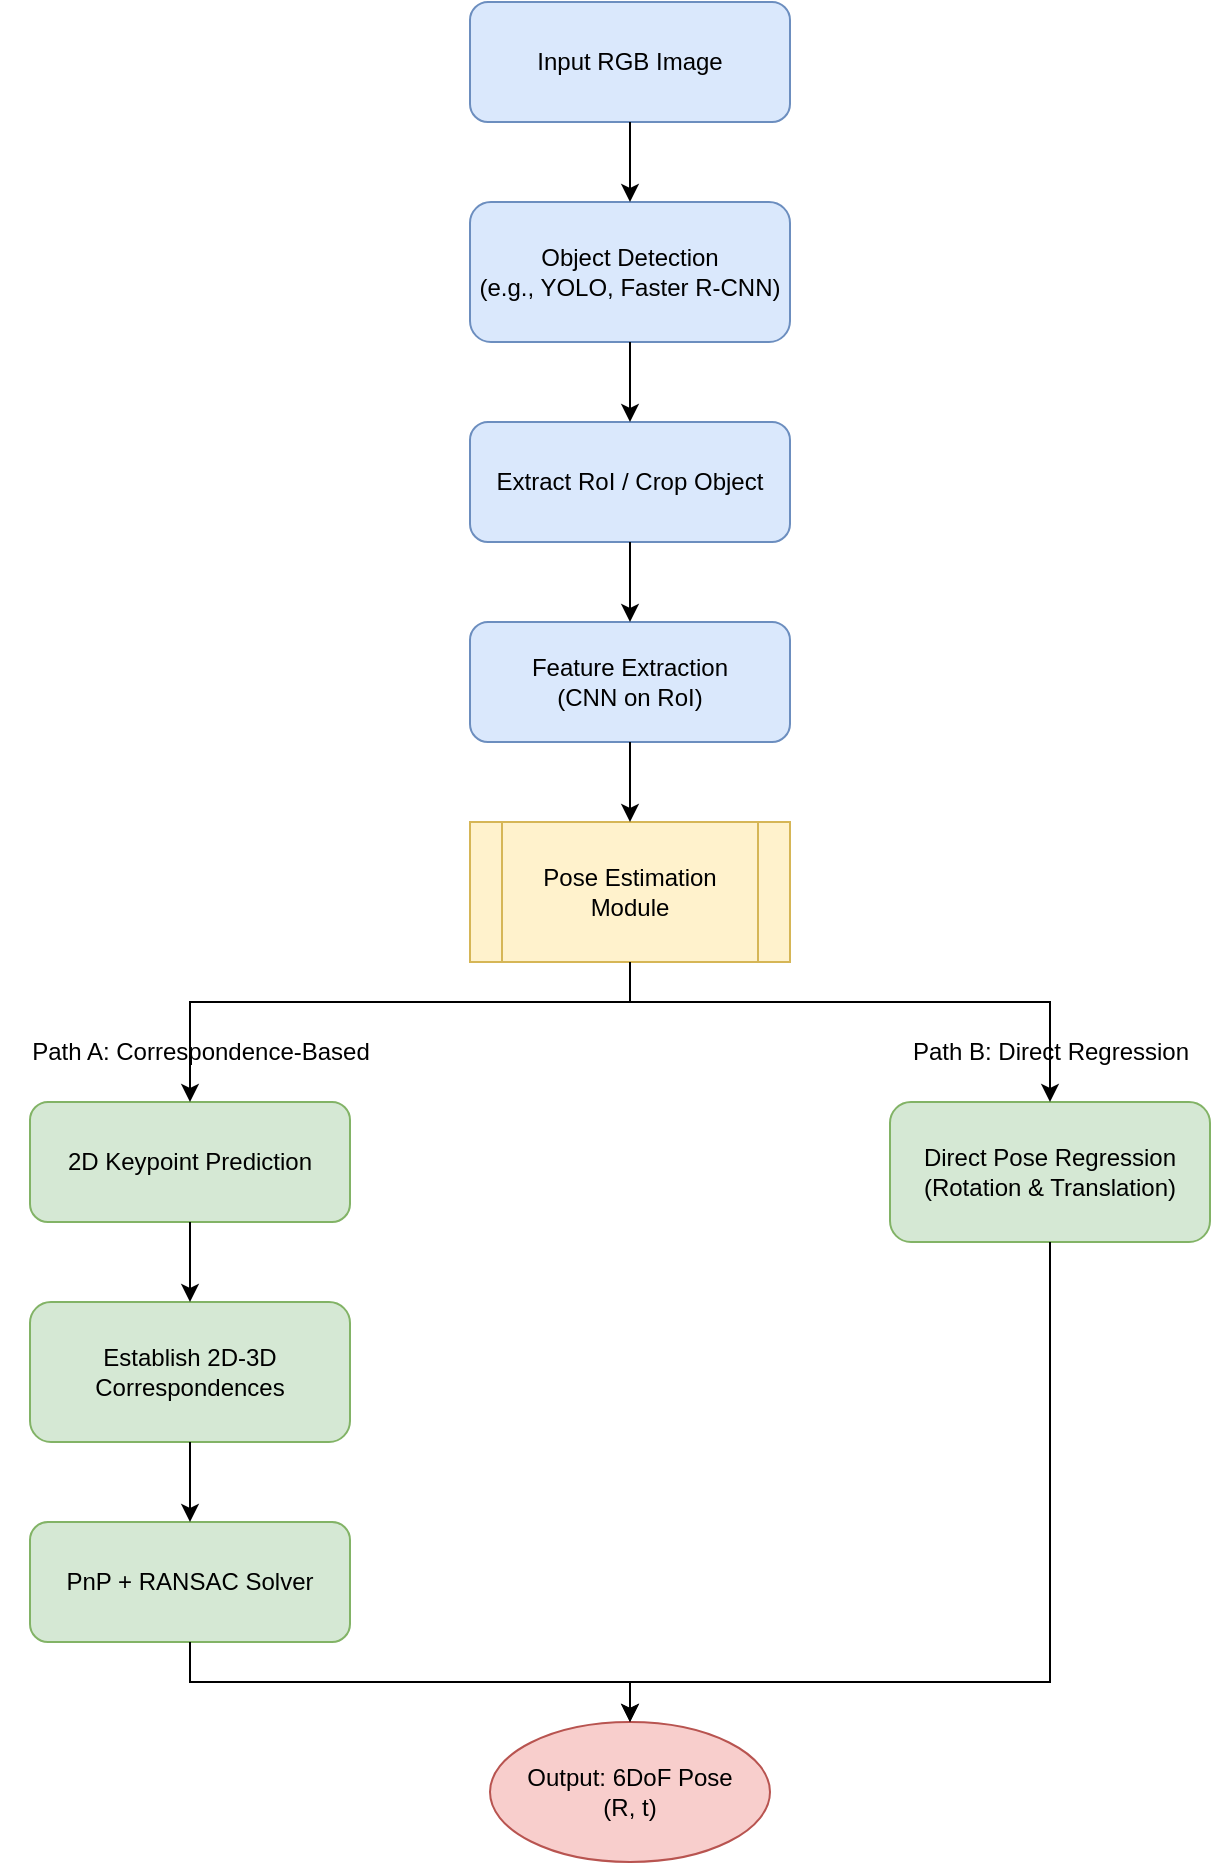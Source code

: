 <mxfile version="20.8.23" type="device">
  <diagram id="rgb_pipeline" name="RGB-based 6DoF Pose Estimation">
    <mxGraphModel dx="1426" dy="794" grid="1" gridSize="10" guides="1" tooltips="1" connect="1" arrows="1" fold="1" page="1" pageScale="1" pageWidth="850" pageHeight="1100" math="0" shadow="0">
      <root>
        <mxCell id="0" />
        <mxCell id="1" parent="0" />
        <mxCell id="2" value="Input RGB Image" style="rounded=1;whiteSpace=wrap;html=1;fillColor=#dae8fc;strokeColor=#6c8ebf;" vertex="1" parent="1">
          <mxGeometry x="320" y="40" width="160" height="60" as="geometry" />
        </mxCell>
        <mxCell id="3" value="Object Detection&lt;br&gt;(e.g., YOLO, Faster R-CNN)" style="rounded=1;whiteSpace=wrap;html=1;fillColor=#dae8fc;strokeColor=#6c8ebf;" vertex="1" parent="1">
          <mxGeometry x="320" y="140" width="160" height="70" as="geometry" />
        </mxCell>
        <mxCell id="4" value="Extract RoI / Crop Object" style="rounded=1;whiteSpace=wrap;html=1;fillColor=#dae8fc;strokeColor=#6c8ebf;" vertex="1" parent="1">
          <mxGeometry x="320" y="250" width="160" height="60" as="geometry" />
        </mxCell>
        <mxCell id="5" value="Feature Extraction&lt;br&gt;(CNN on RoI)" style="rounded=1;whiteSpace=wrap;html=1;fillColor=#dae8fc;strokeColor=#6c8ebf;" vertex="1" parent="1">
          <mxGeometry x="320" y="350" width="160" height="60" as="geometry" />
        </mxCell>
        <mxCell id="6" value="Pose Estimation Module" style="shape=process;whiteSpace=wrap;html=1;backgroundOutline=1;fillColor=#fff2cc;strokeColor=#d6b656;" vertex="1" parent="1">
          <mxGeometry x="320" y="450" width="160" height="70" as="geometry" />
        </mxCell>
        <mxCell id="7" value="Path A: Correspondence-Based" style="text;html=1;align=center;verticalAlign=middle;resizable=0;points=;autosize=1;strokeColor=none;fillColor=none;" vertex="1" parent="1">
          <mxGeometry x="85" y="550" width="200" height="30" as="geometry" />
        </mxCell>
        <mxCell id="8" value="2D Keypoint Prediction" style="rounded=1;whiteSpace=wrap;html=1;fillColor=#d5e8d4;strokeColor=#82b366;" vertex="1" parent="1">
          <mxGeometry x="100" y="590" width="160" height="60" as="geometry" />
        </mxCell>
        <mxCell id="9" value="Establish 2D-3D Correspondences" style="rounded=1;whiteSpace=wrap;html=1;fillColor=#d5e8d4;strokeColor=#82b366;" vertex="1" parent="1">
          <mxGeometry x="100" y="690" width="160" height="70" as="geometry" />
        </mxCell>
        <mxCell id="10" value="PnP + RANSAC Solver" style="rounded=1;whiteSpace=wrap;html=1;fillColor=#d5e8d4;strokeColor=#82b366;" vertex="1" parent="1">
          <mxGeometry x="100" y="800" width="160" height="60" as="geometry" />
        </mxCell>
        <mxCell id="11" value="Path B: Direct Regression" style="text;html=1;align=center;verticalAlign=middle;resizable=0;points=;autosize=1;strokeColor=none;fillColor=none;" vertex="1" parent="1">
          <mxGeometry x="530" y="550" width="160" height="30" as="geometry" />
        </mxCell>
        <mxCell id="12" value="Direct Pose Regression&lt;br&gt;(Rotation &amp;amp; Translation)" style="rounded=1;whiteSpace=wrap;html=1;fillColor=#d5e8d4;strokeColor=#82b366;" vertex="1" parent="1">
          <mxGeometry x="530" y="590" width="160" height="70" as="geometry" />
        </mxCell>
        <mxCell id="13" value="Output: 6DoF Pose&lt;br&gt;(R, t)" style="ellipse;whiteSpace=wrap;html=1;fillColor=#f8cecc;strokeColor=#b85450;" vertex="1" parent="1">
          <mxGeometry x="330" y="900" width="140" height="70" as="geometry" />
        </mxCell>
        <mxCell id="14" style="edgeStyle=orthogonalEdgeStyle;rounded=0;orthogonalLoop=1;jettySize=auto;html=1;entryX=0.5;entryY=0;entryDx=0;entryDy=0;" edge="1" parent="1" source="2" target="3">
          <mxGeometry relative="1" as="geometry" />
        </mxCell>
        <mxCell id="15" style="edgeStyle=orthogonalEdgeStyle;rounded=0;orthogonalLoop=1;jettySize=auto;html=1;entryX=0.5;entryY=0;entryDx=0;entryDy=0;" edge="1" parent="1" source="3" target="4">
          <mxGeometry relative="1" as="geometry" />
        </mxCell>
        <mxCell id="16" style="edgeStyle=orthogonalEdgeStyle;rounded=0;orthogonalLoop=1;jettySize=auto;html=1;entryX=0.5;entryY=0;entryDx=0;entryDy=0;" edge="1" parent="1" source="4" target="5">
          <mxGeometry relative="1" as="geometry" />
        </mxCell>
        <mxCell id="17" style="edgeStyle=orthogonalEdgeStyle;rounded=0;orthogonalLoop=1;jettySize=auto;html=1;entryX=0.5;entryY=0;entryDx=0;entryDy=0;" edge="1" parent="1" source="5" target="6">
          <mxGeometry relative="1" as="geometry" />
        </mxCell>
        <mxCell id="18" style="edgeStyle=orthogonalEdgeStyle;rounded=0;orthogonalLoop=1;jettySize=auto;html=1;entryX=0.5;entryY=0;entryDx=0;entryDy=0;" edge="1" parent="1" source="6" target="8">
          <mxGeometry relative="1" as="geometry">
            <mxPoint x="180" y="540" as="targetPoint" />
            <Array as="points">
              <mxPoint x="400" y="540" />
              <mxPoint x="180" y="540" />
            </Array>
          </mxGeometry>
        </mxCell>
        <mxCell id="19" style="edgeStyle=orthogonalEdgeStyle;rounded=0;orthogonalLoop=1;jettySize=auto;html=1;entryX=0.5;entryY=0;entryDx=0;entryDy=0;" edge="1" parent="1" source="6" target="12">
          <mxGeometry relative="1" as="geometry">
            <mxPoint x="610" y="540" as="targetPoint" />
            <Array as="points">
              <mxPoint x="400" y="540" />
              <mxPoint x="610" y="540" />
            </Array>
          </mxGeometry>
        </mxCell>
        <mxCell id="20" style="edgeStyle=orthogonalEdgeStyle;rounded=0;orthogonalLoop=1;jettySize=auto;html=1;entryX=0.5;entryY=0;entryDx=0;entryDy=0;" edge="1" parent="1" source="8" target="9">
          <mxGeometry relative="1" as="geometry" />
        </mxCell>
        <mxCell id="21" style="edgeStyle=orthogonalEdgeStyle;rounded=0;orthogonalLoop=1;jettySize=auto;html=1;entryX=0.5;entryY=0;entryDx=0;entryDy=0;" edge="1" parent="1" source="9" target="10">
          <mxGeometry relative="1" as="geometry" />
        </mxCell>
        <mxCell id="22" style="edgeStyle=orthogonalEdgeStyle;rounded=0;orthogonalLoop=1;jettySize=auto;html=1;entryX=0.5;entryY=0;entryDx=0;entryDy=0;" edge="1" parent="1" source="10" target="13">
          <mxGeometry relative="1" as="geometry">
            <mxPoint x="180" y="880" as="sourcePoint" />
            <Array as="points">
              <mxPoint x="180" y="880" />
              <mxPoint x="400" y="880" />
            </Array>
          </mxGeometry>
        </mxCell>
        <mxCell id="23" style="edgeStyle=orthogonalEdgeStyle;rounded=0;orthogonalLoop=1;jettySize=auto;html=1;entryX=0.5;entryY=0;entryDx=0;entryDy=0;" edge="1" parent="1" source="12" target="13">
          <mxGeometry relative="1" as="geometry">
            <mxPoint x="610" y="880" as="sourcePoint" />
            <Array as="points">
              <mxPoint x="610" y="880" />
              <mxPoint x="400" y="880" />
            </Array>
          </mxGeometry>
        </mxCell>
      </root>
    </mxGraphModel>
  </diagram>
  <diagram id="rgbd_pipeline" name="RGB-D / Point Cloud-based 6DoF Pose Estimation">
    <mxGraphModel dx="1426" dy="794" grid="1" gridSize="10" guides="1" tooltips="1" connect="1" arrows="1" fold="1" page="1" pageScale="1" pageWidth="1100" pageHeight="850" math="0" shadow="0">
      <root>
        <mxCell id="0" />
        <mxCell id="1" parent="0" />
        <mxCell id="100" value="Input RGB-D Image" style="rounded=1;whiteSpace=wrap;html=1;fillColor=#dae8fc;strokeColor=#6c8ebf;" vertex="1" parent="1">
          <mxGeometry x="450" y="40" width="160" height="60" as="geometry" />
        </mxCell>
        <mxCell id="101" value="Data Processing" style="shape=process;whiteSpace=wrap;html=1;backgroundOutline=1;fillColor=#fff2cc;strokeColor=#d6b656;" vertex="1" parent="1">
          <mxGeometry x="450" y="140" width="160" height="70" as="geometry" />
        </mxCell>
        <mxCell id="102" value="RGB Stream" style="rounded=1;whiteSpace=wrap;html=1;fillColor=#d5e8d4;strokeColor=#82b366;" vertex="1" parent="1">
          <mxGeometry x="250" y="250" width="120" height="50" as="geometry" />
        </mxCell>
        <mxCell id="103" value="Depth Stream" style="rounded=1;whiteSpace=wrap;html=1;fillColor=#d5e8d4;strokeColor=#82b366;" vertex="1" parent="1">
          <mxGeometry x="650" y="250" width="120" height="50" as="geometry" />
        </mxCell>
        <mxCell id="104" value="RGB Feature Extraction" style="rounded=1;whiteSpace=wrap;html=1;fillColor=#d5e8d4;strokeColor=#82b366;" vertex="1" parent="1">
          <mxGeometry x="220" y="340" width="180" height="60" as="geometry" />
        </mxCell>
        <mxCell id="105" value="Convert Depth to Point Cloud" style="rounded=1;whiteSpace=wrap;html=1;fillColor=#d5e8d4;strokeColor=#82b366;" vertex="1" parent="1">
          <mxGeometry x="620" y="340" width="180" height="60" as="geometry" />
        </mxCell>
        <mxCell id="106" value="Point Cloud Feature Extraction&lt;br&gt;(e.g., PointNet, DGCNN)" style="rounded=1;whiteSpace=wrap;html=1;fillColor=#d5e8d4;strokeColor=#82b366;" vertex="1" parent="1">
          <mxGeometry x="620" y="440" width="180" height="70" as="geometry" />
        </mxCell>
        <mxCell id="107" value="Object Segmentation / RoI Cropping&lt;br&gt;(from RGB/Depth/Point Cloud)" style="rounded=1;whiteSpace=wrap;html=1;fillColor=#dae8fc;strokeColor=#6c8ebf;" vertex="1" parent="1">
          <mxGeometry x="410" y="440" width="200" height="70" as="geometry" />
        </mxCell>
        <mxCell id="108" value="Feature Fusion (Optional)" style="rounded=1;whiteSpace=wrap;html=1;fillColor=#e1d5e7;strokeColor=#9673a6;" vertex="1" parent="1">
          <mxGeometry x="425" y="550" width="210" height="60" as="geometry" />
        </mxCell>
        <mxCell id="109" value="Pose Estimation Module" style="shape=process;whiteSpace=wrap;html=1;backgroundOutline=1;fillColor=#fff2cc;strokeColor=#d6b656;" vertex="1" parent="1">
          <mxGeometry x="425" y="650" width="210" height="70" as="geometry" />
        </mxCell>
        <mxCell id="110" value="Path A: Correspondence-Based&lt;br&gt;(3D Keypoints, PPF, etc.)&lt;br&gt;+ PnP/Kabsch Solver" style="rounded=1;whiteSpace=wrap;html=1;fillColor=#d5e8d4;strokeColor=#82b366;" vertex="1" parent="1">
          <mxGeometry x="80" y="760" width="200" height="90" as="geometry" />
        </mxCell>
        <mxCell id="111" value="Path B: Direct Regression&lt;br&gt;(from fused/individual features)" style="rounded=1;whiteSpace=wrap;html=1;fillColor=#d5e8d4;strokeColor=#82b366;" vertex="1" parent="1">
          <mxGeometry x="330" y="760" width="200" height="90" as="geometry" />
        </mxCell>
        <mxCell id="112" value="Path C: Iterative Refinement&lt;br&gt;(e.g., ICP with Point Cloud)" style="rounded=1;whiteSpace=wrap;html=1;fillColor=#d5e8d4;strokeColor=#82b366;" vertex="1" parent="1">
          <mxGeometry x="580" y="760" width="200" height="90" as="geometry" />
        </mxCell>
        <mxCell id="113" value="Path D: Vector Field / Dense Prediction&lt;br&gt;on Point Cloud + Solver" style="rounded=1;whiteSpace=wrap;html=1;fillColor=#d5e8d4;strokeColor=#82b366;" vertex="1" parent="1">
          <mxGeometry x="830" y="760" width="200" height="90" as="geometry" />
        </mxCell>
        <mxCell id="114" value="Output: 6DoF Pose&lt;br&gt;(R, t)" style="ellipse;whiteSpace=wrap;html=1;fillColor=#f8cecc;strokeColor=#b85450;" vertex="1" parent="1">
          <mxGeometry x="460" y="900" width="140" height="70" as="geometry" />
        </mxCell>
        <mxCell id="115" style="edgeStyle=orthogonalEdgeStyle;rounded=0;orthogonalLoop=1;jettySize=auto;html=1;entryX=0.5;entryY=0;entryDx=0;entryDy=0;" edge="1" parent="1" source="100" target="101">
          <mxGeometry relative="1" as="geometry" />
        </mxCell>
        <mxCell id="116" style="edgeStyle=orthogonalEdgeStyle;rounded=0;orthogonalLoop=1;jettySize=auto;html=1;entryX=0.5;entryY=0;entryDx=0;entryDy=0;" edge="1" parent="1" source="101" target="102">
          <mxGeometry relative="1" as="geometry">
            <Array as="points">
              <mxPoint x="530" y="230" />
              <mxPoint x="310" y="230" />
            </Array>
          </mxGeometry>
        </mxCell>
        <mxCell id="117" style="edgeStyle=orthogonalEdgeStyle;rounded=0;orthogonalLoop=1;jettySize=auto;html=1;entryX=0.5;entryY=0;entryDx=0;entryDy=0;" edge="1" parent="1" source="101" target="103">
          <mxGeometry relative="1" as="geometry">
            <Array as="points">
              <mxPoint x="530" y="230" />
              <mxPoint x="710" y="230" />
            </Array>
          </mxGeometry>
        </mxCell>
        <mxCell id="118" style="edgeStyle=orthogonalEdgeStyle;rounded=0;orthogonalLoop=1;jettySize=auto;html=1;entryX=0.5;entryY=0;entryDx=0;entryDy=0;" edge="1" parent="1" source="102" target="104">
          <mxGeometry relative="1" as="geometry" />
        </mxCell>
        <mxCell id="119" style="edgeStyle=orthogonalEdgeStyle;rounded=0;orthogonalLoop=1;jettySize=auto;html=1;entryX=0.5;entryY=0;entryDx=0;entryDy=0;" edge="1" parent="1" source="103" target="105">
          <mxGeometry relative="1" as="geometry" />
        </mxCell>
        <mxCell id="120" style="edgeStyle=orthogonalEdgeStyle;rounded=0;orthogonalLoop=1;jettySize=auto;html=1;entryX=0.5;entryY=0;entryDx=0;entryDy=0;" edge="1" parent="1" source="105" target="106">
          <mxGeometry relative="1" as="geometry" />
        </mxCell>
        <mxCell id="121" style="edgeStyle=orthogonalEdgeStyle;rounded=0;orthogonalLoop=1;jettySize=auto;html=1;entryX=0.5;entryY=0;entryDx=0;entryDy=0;" edge="1" parent="1" source="104" target="108">
          <mxGeometry relative="1" as="geometry">
            <Array as="points">
              <mxPoint x="310" y="530" />
              <mxPoint x="530" y="530" />
            </Array>
          </mxGeometry>
        </mxCell>
        <mxCell id="122" style="edgeStyle=orthogonalEdgeStyle;rounded=0;orthogonalLoop=1;jettySize=auto;html=1;entryX=0.5;entryY=0;entryDx=0;entryDy=0;" edge="1" parent="1" source="106" target="108">
          <mxGeometry relative="1" as="geometry">
            <Array as="points">
              <mxPoint x="710" y="530" />
              <mxPoint x="530" y="530" />
            </Array>
          </mxGeometry>
        </mxCell>
        <mxCell id="123" style="edgeStyle=orthogonalEdgeStyle;rounded=0;orthogonalLoop=1;jettySize=auto;html=1;entryX=0.5;entryY=0;entryDx=0;entryDy=0;" edge="1" parent="1" source="107" target="108">
          <mxGeometry relative="1" as="geometry" />
        </mxCell>
        <mxCell id="124" style="edgeStyle=orthogonalEdgeStyle;rounded=0;orthogonalLoop=1;jettySize=auto;html=1;entryX=0.5;entryY=0;entryDx=0;entryDy=0;" edge="1" parent="1" source="108" target="109">
          <mxGeometry relative="1" as="geometry" />
        </mxCell>
        <mxCell id="125" style="edgeStyle=orthogonalEdgeStyle;rounded=0;orthogonalLoop=1;jettySize=auto;html=1;entryX=0.5;entryY=0;entryDx=0;entryDy=0;" edge="1" parent="1" source="109" target="110">
          <mxGeometry relative="1" as="geometry">
            <Array as="points">
              <mxPoint x="530" y="740" />
              <mxPoint x="180" y="740" />
            </Array>
          </mxGeometry>
        </mxCell>
        <mxCell id="126" style="edgeStyle=orthogonalEdgeStyle;rounded=0;orthogonalLoop=1;jettySize=auto;html=1;entryX=0.5;entryY=0;entryDx=0;entryDy=0;" edge="1" parent="1" source="109" target="111">
          <mxGeometry relative="1" as="geometry">
            <Array as="points">
              <mxPoint x="530" y="740" />
              <mxPoint x="430" y="740" />
            </Array>
          </mxGeometry>
        </mxCell>
        <mxCell id="127" style="edgeStyle=orthogonalEdgeStyle;rounded=0;orthogonalLoop=1;jettySize=auto;html=1;entryX=0.5;entryY=0;entryDx=0;entryDy=0;" edge="1" parent="1" source="109" target="112">
          <mxGeometry relative="1" as="geometry">
            <Array as="points">
              <mxPoint x="530" y="740" />
              <mxPoint x="680" y="740" />
            </Array>
          </mxGeometry>
        </mxCell>
         <mxCell id="128" style="edgeStyle=orthogonalEdgeStyle;rounded=0;orthogonalLoop=1;jettySize=auto;html=1;entryX=0.5;entryY=0;entryDx=0;entryDy=0;" edge="1" parent="1" source="109" target="113">
          <mxGeometry relative="1" as="geometry">
            <Array as="points">
              <mxPoint x="530" y="740" />
              <mxPoint x="930" y="740" />
            </Array>
          </mxGeometry>
        </mxCell>
        <mxCell id="129" style="edgeStyle=orthogonalEdgeStyle;rounded=0;orthogonalLoop=1;jettySize=auto;html=1;entryX=0.5;entryY=0;entryDx=0;entryDy=0;" edge="1" parent="1" source="110" target="114">
          <mxGeometry relative="1" as="geometry">
            <Array as="points">
              <mxPoint x="180" y="880" />
              <mxPoint x="530" y="880" />
            </Array>
          </mxGeometry>
        </mxCell>
        <mxCell id="130" style="edgeStyle=orthogonalEdgeStyle;rounded=0;orthogonalLoop=1;jettySize=auto;html=1;entryX=0.5;entryY=0;entryDx=0;entryDy=0;" edge="1" parent="1" source="111" target="114">
          <mxGeometry relative="1" as="geometry">
            <Array as="points">
              <mxPoint x="430" y="880" />
              <mxPoint x="530" y="880" />
            </Array>
          </mxGeometry>
        </mxCell>
        <mxCell id="131" style="edgeStyle=orthogonalEdgeStyle;rounded=0;orthogonalLoop=1;jettySize=auto;html=1;entryX=0.5;entryY=0;entryDx=0;entryDy=0;" edge="1" parent="1" source="112" target="114">
          <mxGeometry relative="1" as="geometry">
            <Array as="points">
              <mxPoint x="680" y="880" />
              <mxPoint x="530" y="880" />
            </Array>
          </mxGeometry>
        </mxCell>
        <mxCell id="132" style="edgeStyle=orthogonalEdgeStyle;rounded=0;orthogonalLoop=1;jettySize=auto;html=1;entryX=0.5;entryY=0;entryDx=0;entryDy=0;" edge="1" parent="1" source="113" target="114">
          <mxGeometry relative="1" as="geometry">
            <Array as="points">
              <mxPoint x="930" y="880" />
              <mxPoint x="530" y="880" />
            </Array>
          </mxGeometry>
        </mxCell>
      </root>
    </mxGraphModel>
  </diagram>
</mxfile>